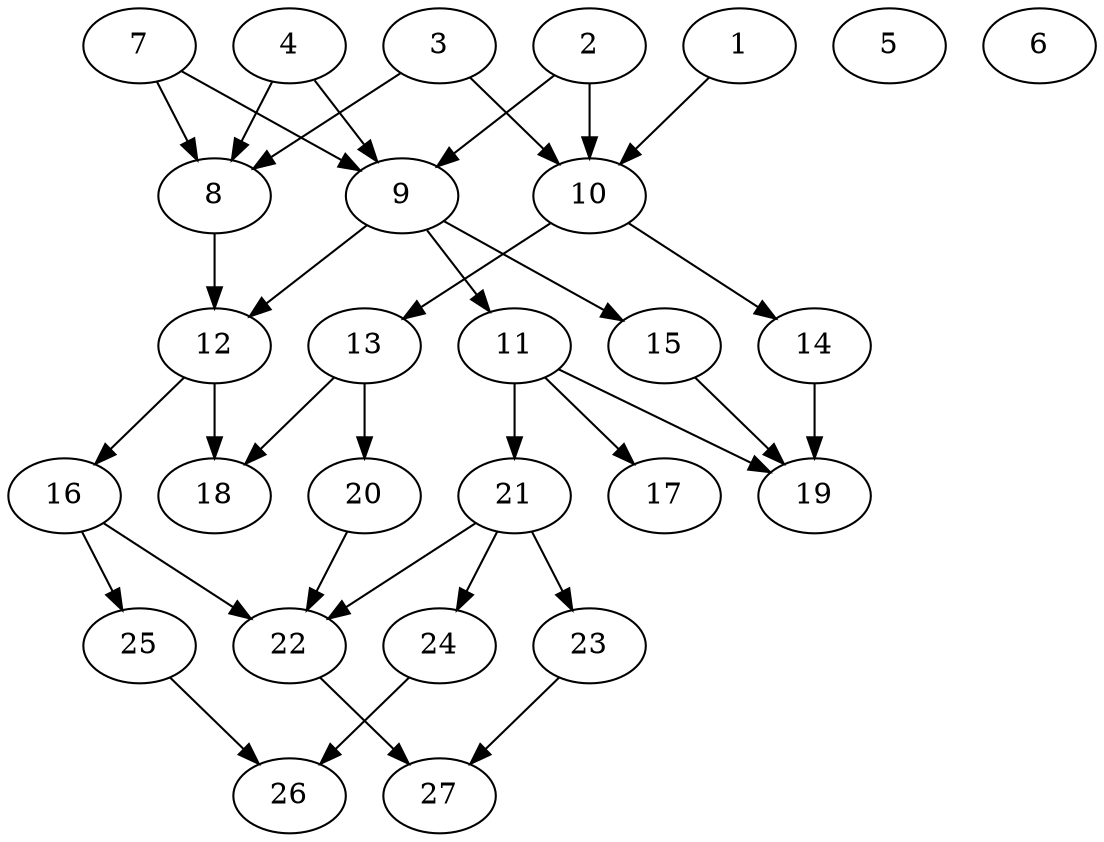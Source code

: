 // DAG (tier=2-normal, mode=compute, n=27, ccr=0.391, fat=0.514, density=0.447, regular=0.419, jump=0.121, mindata=524288, maxdata=8388608)
// DAG automatically generated by daggen at Sun Aug 24 16:33:33 2025
// /home/ermia/Project/Environments/daggen/bin/daggen --dot --ccr 0.391 --fat 0.514 --regular 0.419 --density 0.447 --jump 0.121 --mindata 524288 --maxdata 8388608 -n 27 
digraph G {
  1 [size="90684521433884752", alpha="0.10", expect_size="45342260716942376"]
  1 -> 10 [size ="130419777339392"]
  2 [size="14375809193620058", alpha="0.16", expect_size="7187904596810029"]
  2 -> 9 [size ="288356462231552"]
  2 -> 10 [size ="288356462231552"]
  3 [size="27225548530276868", alpha="0.08", expect_size="13612774265138434"]
  3 -> 8 [size ="33722413875200"]
  3 -> 10 [size ="33722413875200"]
  4 [size="3206643874702546", alpha="0.17", expect_size="1603321937351273"]
  4 -> 8 [size ="55061514289152"]
  4 -> 9 [size ="55061514289152"]
  5 [size="1007718047768979", alpha="0.17", expect_size="503859023884489"]
  6 [size="370592505430939008", alpha="0.08", expect_size="185296252715469504"]
  7 [size="100742990389487599616", alpha="0.01", expect_size="50371495194743799808"]
  7 -> 8 [size ="173207441113088"]
  7 -> 9 [size ="173207441113088"]
  8 [size="2509947876070100", alpha="0.20", expect_size="1254973938035050"]
  8 -> 12 [size ="187201652523008"]
  9 [size="13564641976187355136", alpha="0.19", expect_size="6782320988093677568"]
  9 -> 11 [size ="45501831446528"]
  9 -> 12 [size ="45501831446528"]
  9 -> 15 [size ="45501831446528"]
  10 [size="447899033116525", alpha="0.08", expect_size="223949516558262"]
  10 -> 13 [size ="31571365068800"]
  10 -> 14 [size ="31571365068800"]
  11 [size="2175939498228011", alpha="0.12", expect_size="1087969749114005"]
  11 -> 17 [size ="70694230556672"]
  11 -> 19 [size ="70694230556672"]
  11 -> 21 [size ="70694230556672"]
  12 [size="24725591060119552000", alpha="0.10", expect_size="12362795530059776000"]
  12 -> 16 [size ="67897602867200"]
  12 -> 18 [size ="67897602867200"]
  13 [size="22310216036418516", alpha="0.09", expect_size="11155108018209258"]
  13 -> 18 [size ="369182268981248"]
  13 -> 20 [size ="369182268981248"]
  14 [size="2014720302599267", alpha="0.17", expect_size="1007360151299633"]
  14 -> 19 [size ="80926881087488"]
  15 [size="2821870822883328000", alpha="0.13", expect_size="1410935411441664000"]
  15 -> 19 [size ="15975265075200"]
  16 [size="8421671916766172", alpha="0.19", expect_size="4210835958383086"]
  16 -> 22 [size ="308161563066368"]
  16 -> 25 [size ="308161563066368"]
  17 [size="286110653550627616", alpha="0.19", expect_size="143055326775313808"]
  18 [size="111616467679385488", alpha="0.12", expect_size="55808233839692744"]
  19 [size="2859352012334402", alpha="0.07", expect_size="1429676006167201"]
  20 [size="107125312744826339328", alpha="0.07", expect_size="53562656372413169664"]
  20 -> 22 [size ="180447715786752"]
  21 [size="113411390920711995392", alpha="0.18", expect_size="56705695460355997696"]
  21 -> 22 [size ="187439494725632"]
  21 -> 23 [size ="187439494725632"]
  21 -> 24 [size ="187439494725632"]
  22 [size="307266483355550464", alpha="0.12", expect_size="153633241677775232"]
  22 -> 27 [size ="148751167520768"]
  23 [size="28073176732341895168", alpha="0.01", expect_size="14036588366170947584"]
  23 -> 27 [size ="73895449198592"]
  24 [size="1482301505302478336", alpha="0.15", expect_size="741150752651239168"]
  24 -> 26 [size ="545495206330368"]
  25 [size="1702140954388987904", alpha="0.07", expect_size="851070477194493952"]
  25 -> 26 [size ="11404782338048"]
  26 [size="2216097089870340", alpha="0.11", expect_size="1108048544935170"]
  27 [size="8512856876977750016", alpha="0.15", expect_size="4256428438488875008"]
}